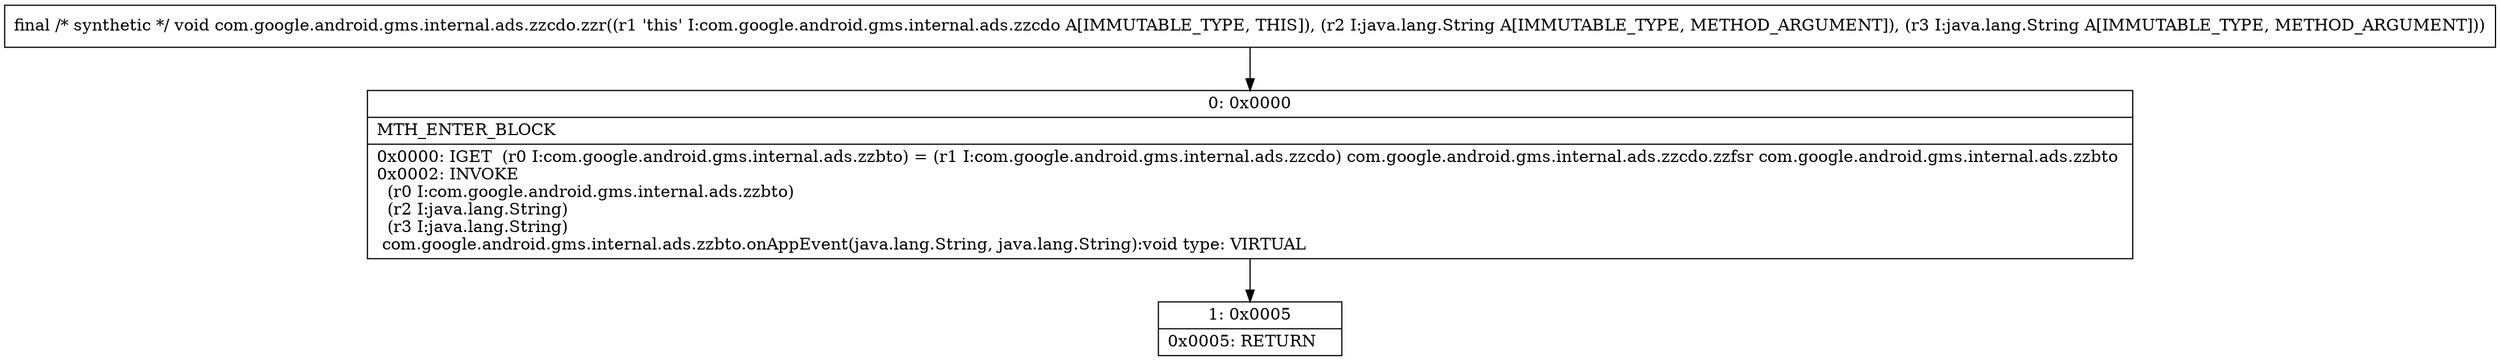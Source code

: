 digraph "CFG forcom.google.android.gms.internal.ads.zzcdo.zzr(Ljava\/lang\/String;Ljava\/lang\/String;)V" {
Node_0 [shape=record,label="{0\:\ 0x0000|MTH_ENTER_BLOCK\l|0x0000: IGET  (r0 I:com.google.android.gms.internal.ads.zzbto) = (r1 I:com.google.android.gms.internal.ads.zzcdo) com.google.android.gms.internal.ads.zzcdo.zzfsr com.google.android.gms.internal.ads.zzbto \l0x0002: INVOKE  \l  (r0 I:com.google.android.gms.internal.ads.zzbto)\l  (r2 I:java.lang.String)\l  (r3 I:java.lang.String)\l com.google.android.gms.internal.ads.zzbto.onAppEvent(java.lang.String, java.lang.String):void type: VIRTUAL \l}"];
Node_1 [shape=record,label="{1\:\ 0x0005|0x0005: RETURN   \l}"];
MethodNode[shape=record,label="{final \/* synthetic *\/ void com.google.android.gms.internal.ads.zzcdo.zzr((r1 'this' I:com.google.android.gms.internal.ads.zzcdo A[IMMUTABLE_TYPE, THIS]), (r2 I:java.lang.String A[IMMUTABLE_TYPE, METHOD_ARGUMENT]), (r3 I:java.lang.String A[IMMUTABLE_TYPE, METHOD_ARGUMENT])) }"];
MethodNode -> Node_0;
Node_0 -> Node_1;
}

